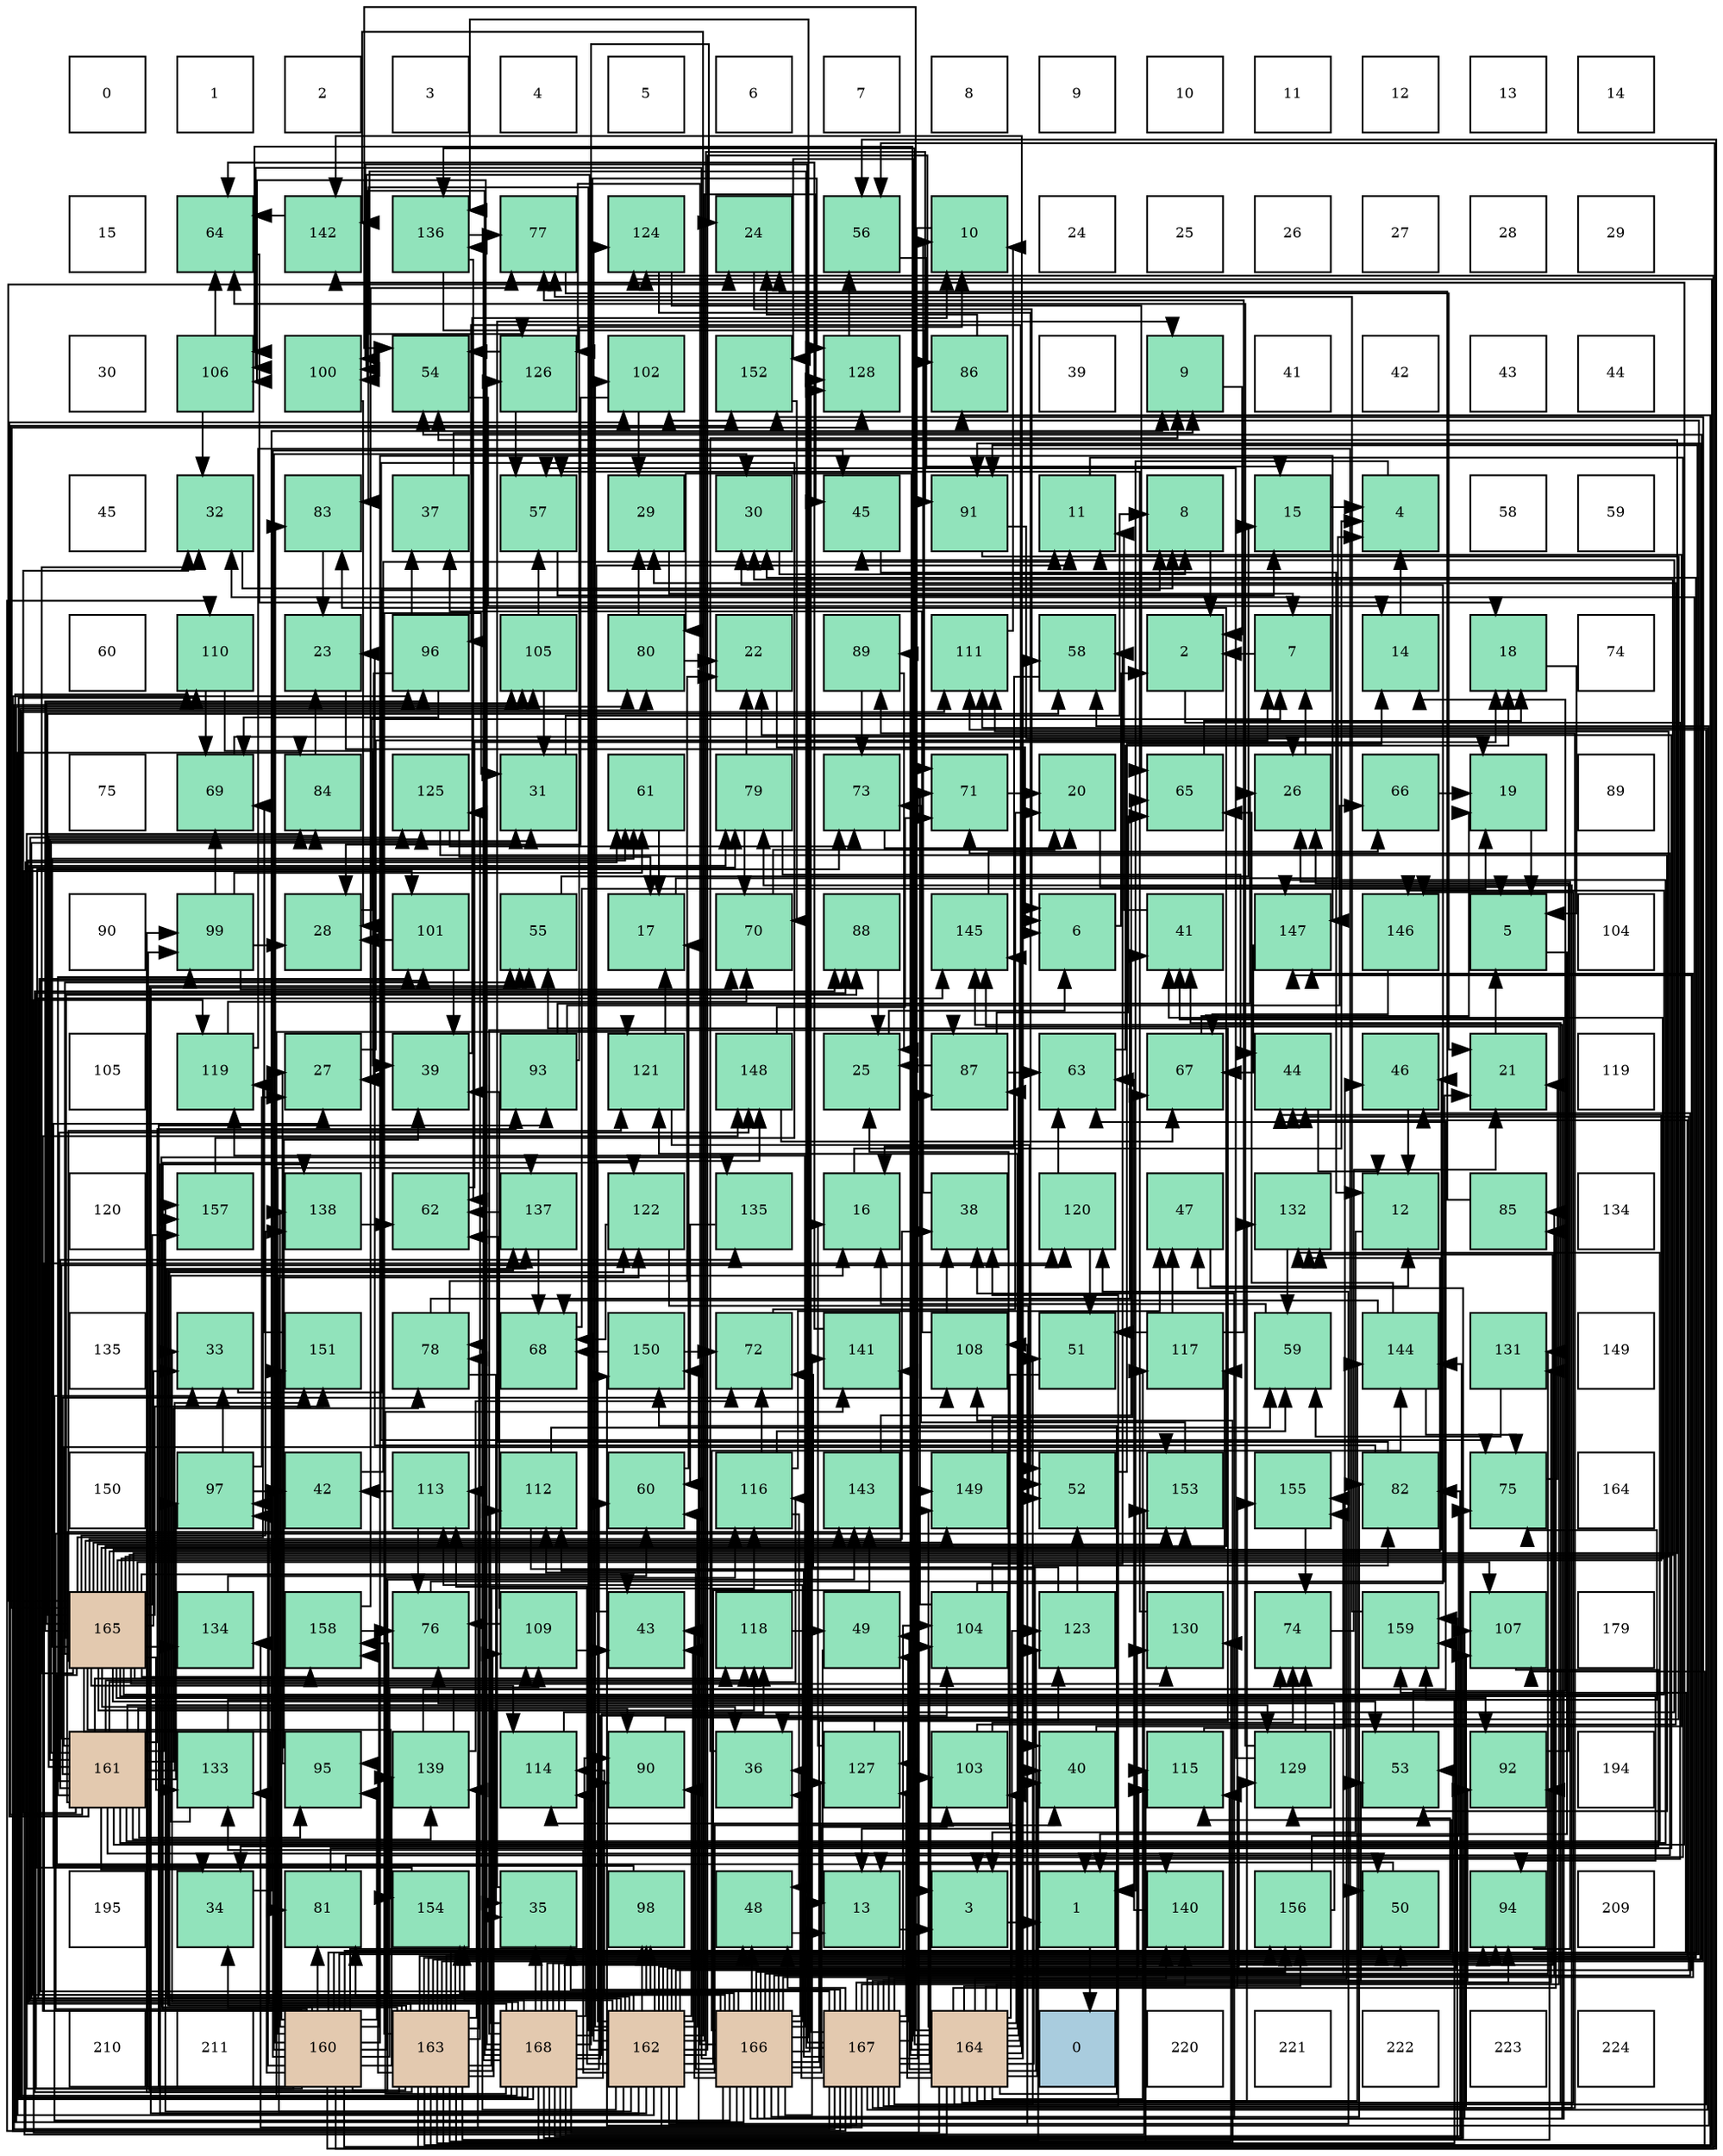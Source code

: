 digraph layout{
 rankdir=TB;
 splines=ortho;
 node [style=filled shape=square fixedsize=true width=0.6];
0[label="0", fontsize=8, fillcolor="#ffffff"];
1[label="1", fontsize=8, fillcolor="#ffffff"];
2[label="2", fontsize=8, fillcolor="#ffffff"];
3[label="3", fontsize=8, fillcolor="#ffffff"];
4[label="4", fontsize=8, fillcolor="#ffffff"];
5[label="5", fontsize=8, fillcolor="#ffffff"];
6[label="6", fontsize=8, fillcolor="#ffffff"];
7[label="7", fontsize=8, fillcolor="#ffffff"];
8[label="8", fontsize=8, fillcolor="#ffffff"];
9[label="9", fontsize=8, fillcolor="#ffffff"];
10[label="10", fontsize=8, fillcolor="#ffffff"];
11[label="11", fontsize=8, fillcolor="#ffffff"];
12[label="12", fontsize=8, fillcolor="#ffffff"];
13[label="13", fontsize=8, fillcolor="#ffffff"];
14[label="14", fontsize=8, fillcolor="#ffffff"];
15[label="15", fontsize=8, fillcolor="#ffffff"];
16[label="64", fontsize=8, fillcolor="#91e3bb"];
17[label="142", fontsize=8, fillcolor="#91e3bb"];
18[label="136", fontsize=8, fillcolor="#91e3bb"];
19[label="77", fontsize=8, fillcolor="#91e3bb"];
20[label="124", fontsize=8, fillcolor="#91e3bb"];
21[label="24", fontsize=8, fillcolor="#91e3bb"];
22[label="56", fontsize=8, fillcolor="#91e3bb"];
23[label="10", fontsize=8, fillcolor="#91e3bb"];
24[label="24", fontsize=8, fillcolor="#ffffff"];
25[label="25", fontsize=8, fillcolor="#ffffff"];
26[label="26", fontsize=8, fillcolor="#ffffff"];
27[label="27", fontsize=8, fillcolor="#ffffff"];
28[label="28", fontsize=8, fillcolor="#ffffff"];
29[label="29", fontsize=8, fillcolor="#ffffff"];
30[label="30", fontsize=8, fillcolor="#ffffff"];
31[label="106", fontsize=8, fillcolor="#91e3bb"];
32[label="100", fontsize=8, fillcolor="#91e3bb"];
33[label="54", fontsize=8, fillcolor="#91e3bb"];
34[label="126", fontsize=8, fillcolor="#91e3bb"];
35[label="102", fontsize=8, fillcolor="#91e3bb"];
36[label="152", fontsize=8, fillcolor="#91e3bb"];
37[label="128", fontsize=8, fillcolor="#91e3bb"];
38[label="86", fontsize=8, fillcolor="#91e3bb"];
39[label="39", fontsize=8, fillcolor="#ffffff"];
40[label="9", fontsize=8, fillcolor="#91e3bb"];
41[label="41", fontsize=8, fillcolor="#ffffff"];
42[label="42", fontsize=8, fillcolor="#ffffff"];
43[label="43", fontsize=8, fillcolor="#ffffff"];
44[label="44", fontsize=8, fillcolor="#ffffff"];
45[label="45", fontsize=8, fillcolor="#ffffff"];
46[label="32", fontsize=8, fillcolor="#91e3bb"];
47[label="83", fontsize=8, fillcolor="#91e3bb"];
48[label="37", fontsize=8, fillcolor="#91e3bb"];
49[label="57", fontsize=8, fillcolor="#91e3bb"];
50[label="29", fontsize=8, fillcolor="#91e3bb"];
51[label="30", fontsize=8, fillcolor="#91e3bb"];
52[label="45", fontsize=8, fillcolor="#91e3bb"];
53[label="91", fontsize=8, fillcolor="#91e3bb"];
54[label="11", fontsize=8, fillcolor="#91e3bb"];
55[label="8", fontsize=8, fillcolor="#91e3bb"];
56[label="15", fontsize=8, fillcolor="#91e3bb"];
57[label="4", fontsize=8, fillcolor="#91e3bb"];
58[label="58", fontsize=8, fillcolor="#ffffff"];
59[label="59", fontsize=8, fillcolor="#ffffff"];
60[label="60", fontsize=8, fillcolor="#ffffff"];
61[label="110", fontsize=8, fillcolor="#91e3bb"];
62[label="23", fontsize=8, fillcolor="#91e3bb"];
63[label="96", fontsize=8, fillcolor="#91e3bb"];
64[label="105", fontsize=8, fillcolor="#91e3bb"];
65[label="80", fontsize=8, fillcolor="#91e3bb"];
66[label="22", fontsize=8, fillcolor="#91e3bb"];
67[label="89", fontsize=8, fillcolor="#91e3bb"];
68[label="111", fontsize=8, fillcolor="#91e3bb"];
69[label="58", fontsize=8, fillcolor="#91e3bb"];
70[label="2", fontsize=8, fillcolor="#91e3bb"];
71[label="7", fontsize=8, fillcolor="#91e3bb"];
72[label="14", fontsize=8, fillcolor="#91e3bb"];
73[label="18", fontsize=8, fillcolor="#91e3bb"];
74[label="74", fontsize=8, fillcolor="#ffffff"];
75[label="75", fontsize=8, fillcolor="#ffffff"];
76[label="69", fontsize=8, fillcolor="#91e3bb"];
77[label="84", fontsize=8, fillcolor="#91e3bb"];
78[label="125", fontsize=8, fillcolor="#91e3bb"];
79[label="31", fontsize=8, fillcolor="#91e3bb"];
80[label="61", fontsize=8, fillcolor="#91e3bb"];
81[label="79", fontsize=8, fillcolor="#91e3bb"];
82[label="73", fontsize=8, fillcolor="#91e3bb"];
83[label="71", fontsize=8, fillcolor="#91e3bb"];
84[label="20", fontsize=8, fillcolor="#91e3bb"];
85[label="65", fontsize=8, fillcolor="#91e3bb"];
86[label="26", fontsize=8, fillcolor="#91e3bb"];
87[label="66", fontsize=8, fillcolor="#91e3bb"];
88[label="19", fontsize=8, fillcolor="#91e3bb"];
89[label="89", fontsize=8, fillcolor="#ffffff"];
90[label="90", fontsize=8, fillcolor="#ffffff"];
91[label="99", fontsize=8, fillcolor="#91e3bb"];
92[label="28", fontsize=8, fillcolor="#91e3bb"];
93[label="101", fontsize=8, fillcolor="#91e3bb"];
94[label="55", fontsize=8, fillcolor="#91e3bb"];
95[label="17", fontsize=8, fillcolor="#91e3bb"];
96[label="70", fontsize=8, fillcolor="#91e3bb"];
97[label="88", fontsize=8, fillcolor="#91e3bb"];
98[label="145", fontsize=8, fillcolor="#91e3bb"];
99[label="6", fontsize=8, fillcolor="#91e3bb"];
100[label="41", fontsize=8, fillcolor="#91e3bb"];
101[label="147", fontsize=8, fillcolor="#91e3bb"];
102[label="146", fontsize=8, fillcolor="#91e3bb"];
103[label="5", fontsize=8, fillcolor="#91e3bb"];
104[label="104", fontsize=8, fillcolor="#ffffff"];
105[label="105", fontsize=8, fillcolor="#ffffff"];
106[label="119", fontsize=8, fillcolor="#91e3bb"];
107[label="27", fontsize=8, fillcolor="#91e3bb"];
108[label="39", fontsize=8, fillcolor="#91e3bb"];
109[label="93", fontsize=8, fillcolor="#91e3bb"];
110[label="121", fontsize=8, fillcolor="#91e3bb"];
111[label="148", fontsize=8, fillcolor="#91e3bb"];
112[label="25", fontsize=8, fillcolor="#91e3bb"];
113[label="87", fontsize=8, fillcolor="#91e3bb"];
114[label="63", fontsize=8, fillcolor="#91e3bb"];
115[label="67", fontsize=8, fillcolor="#91e3bb"];
116[label="44", fontsize=8, fillcolor="#91e3bb"];
117[label="46", fontsize=8, fillcolor="#91e3bb"];
118[label="21", fontsize=8, fillcolor="#91e3bb"];
119[label="119", fontsize=8, fillcolor="#ffffff"];
120[label="120", fontsize=8, fillcolor="#ffffff"];
121[label="157", fontsize=8, fillcolor="#91e3bb"];
122[label="138", fontsize=8, fillcolor="#91e3bb"];
123[label="62", fontsize=8, fillcolor="#91e3bb"];
124[label="137", fontsize=8, fillcolor="#91e3bb"];
125[label="122", fontsize=8, fillcolor="#91e3bb"];
126[label="135", fontsize=8, fillcolor="#91e3bb"];
127[label="16", fontsize=8, fillcolor="#91e3bb"];
128[label="38", fontsize=8, fillcolor="#91e3bb"];
129[label="120", fontsize=8, fillcolor="#91e3bb"];
130[label="47", fontsize=8, fillcolor="#91e3bb"];
131[label="132", fontsize=8, fillcolor="#91e3bb"];
132[label="12", fontsize=8, fillcolor="#91e3bb"];
133[label="85", fontsize=8, fillcolor="#91e3bb"];
134[label="134", fontsize=8, fillcolor="#ffffff"];
135[label="135", fontsize=8, fillcolor="#ffffff"];
136[label="33", fontsize=8, fillcolor="#91e3bb"];
137[label="151", fontsize=8, fillcolor="#91e3bb"];
138[label="78", fontsize=8, fillcolor="#91e3bb"];
139[label="68", fontsize=8, fillcolor="#91e3bb"];
140[label="150", fontsize=8, fillcolor="#91e3bb"];
141[label="72", fontsize=8, fillcolor="#91e3bb"];
142[label="141", fontsize=8, fillcolor="#91e3bb"];
143[label="108", fontsize=8, fillcolor="#91e3bb"];
144[label="51", fontsize=8, fillcolor="#91e3bb"];
145[label="117", fontsize=8, fillcolor="#91e3bb"];
146[label="59", fontsize=8, fillcolor="#91e3bb"];
147[label="144", fontsize=8, fillcolor="#91e3bb"];
148[label="131", fontsize=8, fillcolor="#91e3bb"];
149[label="149", fontsize=8, fillcolor="#ffffff"];
150[label="150", fontsize=8, fillcolor="#ffffff"];
151[label="97", fontsize=8, fillcolor="#91e3bb"];
152[label="42", fontsize=8, fillcolor="#91e3bb"];
153[label="113", fontsize=8, fillcolor="#91e3bb"];
154[label="112", fontsize=8, fillcolor="#91e3bb"];
155[label="60", fontsize=8, fillcolor="#91e3bb"];
156[label="116", fontsize=8, fillcolor="#91e3bb"];
157[label="143", fontsize=8, fillcolor="#91e3bb"];
158[label="149", fontsize=8, fillcolor="#91e3bb"];
159[label="52", fontsize=8, fillcolor="#91e3bb"];
160[label="153", fontsize=8, fillcolor="#91e3bb"];
161[label="155", fontsize=8, fillcolor="#91e3bb"];
162[label="82", fontsize=8, fillcolor="#91e3bb"];
163[label="75", fontsize=8, fillcolor="#91e3bb"];
164[label="164", fontsize=8, fillcolor="#ffffff"];
165[label="165", fontsize=8, fillcolor="#e3c9af"];
166[label="134", fontsize=8, fillcolor="#91e3bb"];
167[label="158", fontsize=8, fillcolor="#91e3bb"];
168[label="76", fontsize=8, fillcolor="#91e3bb"];
169[label="109", fontsize=8, fillcolor="#91e3bb"];
170[label="43", fontsize=8, fillcolor="#91e3bb"];
171[label="118", fontsize=8, fillcolor="#91e3bb"];
172[label="49", fontsize=8, fillcolor="#91e3bb"];
173[label="104", fontsize=8, fillcolor="#91e3bb"];
174[label="123", fontsize=8, fillcolor="#91e3bb"];
175[label="130", fontsize=8, fillcolor="#91e3bb"];
176[label="74", fontsize=8, fillcolor="#91e3bb"];
177[label="159", fontsize=8, fillcolor="#91e3bb"];
178[label="107", fontsize=8, fillcolor="#91e3bb"];
179[label="179", fontsize=8, fillcolor="#ffffff"];
180[label="161", fontsize=8, fillcolor="#e3c9af"];
181[label="133", fontsize=8, fillcolor="#91e3bb"];
182[label="95", fontsize=8, fillcolor="#91e3bb"];
183[label="139", fontsize=8, fillcolor="#91e3bb"];
184[label="114", fontsize=8, fillcolor="#91e3bb"];
185[label="90", fontsize=8, fillcolor="#91e3bb"];
186[label="36", fontsize=8, fillcolor="#91e3bb"];
187[label="127", fontsize=8, fillcolor="#91e3bb"];
188[label="103", fontsize=8, fillcolor="#91e3bb"];
189[label="40", fontsize=8, fillcolor="#91e3bb"];
190[label="115", fontsize=8, fillcolor="#91e3bb"];
191[label="129", fontsize=8, fillcolor="#91e3bb"];
192[label="53", fontsize=8, fillcolor="#91e3bb"];
193[label="92", fontsize=8, fillcolor="#91e3bb"];
194[label="194", fontsize=8, fillcolor="#ffffff"];
195[label="195", fontsize=8, fillcolor="#ffffff"];
196[label="34", fontsize=8, fillcolor="#91e3bb"];
197[label="81", fontsize=8, fillcolor="#91e3bb"];
198[label="154", fontsize=8, fillcolor="#91e3bb"];
199[label="35", fontsize=8, fillcolor="#91e3bb"];
200[label="98", fontsize=8, fillcolor="#91e3bb"];
201[label="48", fontsize=8, fillcolor="#91e3bb"];
202[label="13", fontsize=8, fillcolor="#91e3bb"];
203[label="3", fontsize=8, fillcolor="#91e3bb"];
204[label="1", fontsize=8, fillcolor="#91e3bb"];
205[label="140", fontsize=8, fillcolor="#91e3bb"];
206[label="156", fontsize=8, fillcolor="#91e3bb"];
207[label="50", fontsize=8, fillcolor="#91e3bb"];
208[label="94", fontsize=8, fillcolor="#91e3bb"];
209[label="209", fontsize=8, fillcolor="#ffffff"];
210[label="210", fontsize=8, fillcolor="#ffffff"];
211[label="211", fontsize=8, fillcolor="#ffffff"];
212[label="160", fontsize=8, fillcolor="#e3c9af"];
213[label="163", fontsize=8, fillcolor="#e3c9af"];
214[label="168", fontsize=8, fillcolor="#e3c9af"];
215[label="162", fontsize=8, fillcolor="#e3c9af"];
216[label="166", fontsize=8, fillcolor="#e3c9af"];
217[label="167", fontsize=8, fillcolor="#e3c9af"];
218[label="164", fontsize=8, fillcolor="#e3c9af"];
219[label="0", fontsize=8, fillcolor="#a9ccde"];
220[label="220", fontsize=8, fillcolor="#ffffff"];
221[label="221", fontsize=8, fillcolor="#ffffff"];
222[label="222", fontsize=8, fillcolor="#ffffff"];
223[label="223", fontsize=8, fillcolor="#ffffff"];
224[label="224", fontsize=8, fillcolor="#ffffff"];
edge [constraint=false, style=vis];204 -> 219;
70 -> 204;
203 -> 204;
57 -> 204;
103 -> 204;
99 -> 70;
71 -> 70;
55 -> 70;
40 -> 70;
23 -> 203;
54 -> 203;
132 -> 203;
202 -> 203;
72 -> 57;
56 -> 57;
127 -> 57;
95 -> 57;
73 -> 103;
88 -> 103;
84 -> 103;
118 -> 103;
66 -> 99;
62 -> 99;
21 -> 99;
112 -> 99;
86 -> 71;
107 -> 71;
92 -> 71;
50 -> 71;
51 -> 55;
79 -> 55;
46 -> 55;
136 -> 55;
196 -> 40;
199 -> 40;
186 -> 40;
48 -> 40;
128 -> 23;
108 -> 23;
189 -> 54;
100 -> 54;
152 -> 54;
170 -> 54;
116 -> 132;
52 -> 132;
117 -> 132;
130 -> 132;
201 -> 202;
172 -> 202;
207 -> 202;
144 -> 202;
159 -> 72;
192 -> 72;
33 -> 72;
94 -> 56;
22 -> 56;
49 -> 56;
69 -> 127;
146 -> 127;
155 -> 95;
80 -> 95;
123 -> 73;
114 -> 73;
16 -> 73;
85 -> 73;
87 -> 88;
115 -> 88;
139 -> 88;
76 -> 88;
96 -> 84;
83 -> 84;
141 -> 84;
82 -> 84;
176 -> 118;
163 -> 118;
168 -> 118;
19 -> 118;
138 -> 66;
138 -> 199;
138 -> 100;
81 -> 66;
81 -> 116;
81 -> 96;
65 -> 66;
65 -> 50;
197 -> 66;
197 -> 83;
162 -> 62;
162 -> 123;
47 -> 62;
77 -> 62;
133 -> 21;
38 -> 21;
113 -> 112;
113 -> 114;
113 -> 85;
97 -> 112;
67 -> 112;
67 -> 82;
185 -> 112;
53 -> 86;
53 -> 186;
193 -> 86;
109 -> 23;
109 -> 86;
109 -> 87;
208 -> 86;
182 -> 107;
182 -> 108;
63 -> 107;
63 -> 48;
63 -> 76;
151 -> 107;
151 -> 136;
151 -> 152;
200 -> 107;
91 -> 92;
91 -> 80;
91 -> 76;
91 -> 96;
32 -> 92;
93 -> 92;
93 -> 108;
35 -> 92;
35 -> 50;
188 -> 50;
188 -> 176;
173 -> 51;
173 -> 69;
173 -> 83;
64 -> 79;
64 -> 49;
31 -> 46;
31 -> 16;
178 -> 196;
143 -> 48;
143 -> 128;
169 -> 108;
169 -> 170;
169 -> 168;
61 -> 108;
61 -> 76;
68 -> 23;
154 -> 189;
154 -> 146;
153 -> 152;
153 -> 168;
184 -> 52;
190 -> 117;
156 -> 130;
156 -> 201;
156 -> 146;
156 -> 141;
145 -> 130;
145 -> 144;
145 -> 19;
171 -> 172;
106 -> 207;
106 -> 96;
129 -> 144;
129 -> 114;
110 -> 95;
110 -> 159;
125 -> 159;
125 -> 139;
174 -> 159;
174 -> 141;
20 -> 159;
20 -> 85;
78 -> 95;
78 -> 192;
78 -> 82;
34 -> 33;
34 -> 49;
187 -> 127;
187 -> 94;
37 -> 22;
191 -> 49;
191 -> 16;
191 -> 176;
175 -> 49;
148 -> 146;
131 -> 146;
181 -> 127;
181 -> 163;
166 -> 155;
126 -> 155;
18 -> 123;
18 -> 83;
18 -> 19;
124 -> 123;
124 -> 139;
122 -> 123;
183 -> 114;
183 -> 141;
183 -> 176;
205 -> 114;
142 -> 16;
17 -> 16;
157 -> 85;
147 -> 85;
147 -> 139;
147 -> 163;
98 -> 87;
102 -> 115;
101 -> 115;
111 -> 115;
111 -> 83;
158 -> 115;
140 -> 139;
140 -> 141;
137 -> 76;
36 -> 96;
160 -> 82;
198 -> 82;
161 -> 176;
206 -> 163;
206 -> 168;
121 -> 163;
167 -> 168;
167 -> 19;
177 -> 19;
212 -> 51;
212 -> 196;
212 -> 52;
212 -> 22;
212 -> 197;
212 -> 47;
212 -> 77;
212 -> 38;
212 -> 97;
212 -> 185;
212 -> 53;
212 -> 109;
212 -> 182;
212 -> 151;
212 -> 91;
212 -> 35;
212 -> 169;
212 -> 190;
212 -> 156;
212 -> 129;
212 -> 125;
212 -> 20;
212 -> 181;
212 -> 124;
212 -> 122;
212 -> 183;
212 -> 157;
212 -> 101;
212 -> 111;
212 -> 137;
212 -> 160;
212 -> 167;
212 -> 177;
180 -> 79;
180 -> 46;
180 -> 196;
180 -> 207;
180 -> 138;
180 -> 77;
180 -> 185;
180 -> 109;
180 -> 182;
180 -> 151;
180 -> 91;
180 -> 35;
180 -> 143;
180 -> 169;
180 -> 156;
180 -> 171;
180 -> 129;
180 -> 78;
180 -> 191;
180 -> 131;
180 -> 126;
180 -> 183;
180 -> 17;
180 -> 157;
180 -> 101;
180 -> 111;
180 -> 137;
180 -> 36;
180 -> 160;
180 -> 121;
215 -> 79;
215 -> 189;
215 -> 170;
215 -> 116;
215 -> 52;
215 -> 201;
215 -> 207;
215 -> 94;
215 -> 69;
215 -> 155;
215 -> 138;
215 -> 197;
215 -> 47;
215 -> 77;
215 -> 38;
215 -> 185;
215 -> 53;
215 -> 200;
215 -> 32;
215 -> 35;
215 -> 143;
215 -> 153;
215 -> 190;
215 -> 129;
215 -> 125;
215 -> 20;
215 -> 78;
215 -> 191;
215 -> 181;
215 -> 124;
215 -> 122;
215 -> 17;
215 -> 157;
215 -> 98;
215 -> 101;
215 -> 111;
215 -> 121;
215 -> 167;
215 -> 177;
213 -> 51;
213 -> 79;
213 -> 46;
213 -> 189;
213 -> 116;
213 -> 207;
213 -> 33;
213 -> 94;
213 -> 22;
213 -> 138;
213 -> 97;
213 -> 53;
213 -> 208;
213 -> 182;
213 -> 151;
213 -> 91;
213 -> 178;
213 -> 143;
213 -> 169;
213 -> 190;
213 -> 156;
213 -> 171;
213 -> 125;
213 -> 20;
213 -> 78;
213 -> 191;
213 -> 175;
213 -> 126;
213 -> 124;
213 -> 183;
213 -> 36;
213 -> 177;
218 -> 189;
218 -> 100;
218 -> 172;
218 -> 33;
218 -> 69;
218 -> 65;
218 -> 162;
218 -> 133;
218 -> 113;
218 -> 67;
218 -> 63;
218 -> 93;
218 -> 188;
218 -> 68;
218 -> 184;
218 -> 145;
218 -> 106;
218 -> 110;
218 -> 174;
218 -> 187;
218 -> 175;
218 -> 131;
218 -> 18;
218 -> 205;
218 -> 17;
218 -> 147;
218 -> 98;
218 -> 102;
218 -> 158;
218 -> 140;
218 -> 36;
218 -> 161;
218 -> 206;
165 -> 21;
165 -> 51;
165 -> 46;
165 -> 136;
165 -> 199;
165 -> 186;
165 -> 128;
165 -> 100;
165 -> 170;
165 -> 116;
165 -> 117;
165 -> 192;
165 -> 33;
165 -> 94;
165 -> 69;
165 -> 80;
165 -> 197;
165 -> 47;
165 -> 97;
165 -> 193;
165 -> 208;
165 -> 63;
165 -> 64;
165 -> 178;
165 -> 68;
165 -> 184;
165 -> 145;
165 -> 171;
165 -> 106;
165 -> 110;
165 -> 37;
165 -> 175;
165 -> 131;
165 -> 181;
165 -> 166;
165 -> 122;
165 -> 205;
165 -> 142;
165 -> 102;
165 -> 158;
165 -> 137;
165 -> 160;
165 -> 198;
165 -> 121;
165 -> 167;
216 -> 136;
216 -> 186;
216 -> 128;
216 -> 100;
216 -> 170;
216 -> 117;
216 -> 201;
216 -> 81;
216 -> 65;
216 -> 162;
216 -> 133;
216 -> 200;
216 -> 93;
216 -> 188;
216 -> 173;
216 -> 31;
216 -> 178;
216 -> 61;
216 -> 154;
216 -> 153;
216 -> 184;
216 -> 106;
216 -> 174;
216 -> 34;
216 -> 187;
216 -> 37;
216 -> 148;
216 -> 18;
216 -> 142;
216 -> 147;
216 -> 98;
216 -> 101;
216 -> 140;
216 -> 198;
216 -> 161;
216 -> 206;
217 -> 199;
217 -> 186;
217 -> 128;
217 -> 201;
217 -> 172;
217 -> 144;
217 -> 192;
217 -> 80;
217 -> 81;
217 -> 113;
217 -> 67;
217 -> 193;
217 -> 208;
217 -> 63;
217 -> 200;
217 -> 32;
217 -> 93;
217 -> 188;
217 -> 173;
217 -> 64;
217 -> 31;
217 -> 178;
217 -> 61;
217 -> 68;
217 -> 154;
217 -> 153;
217 -> 174;
217 -> 34;
217 -> 187;
217 -> 37;
217 -> 148;
217 -> 166;
217 -> 205;
217 -> 98;
217 -> 140;
217 -> 161;
214 -> 21;
214 -> 136;
214 -> 199;
214 -> 130;
214 -> 192;
214 -> 155;
214 -> 80;
214 -> 81;
214 -> 65;
214 -> 162;
214 -> 113;
214 -> 185;
214 -> 193;
214 -> 208;
214 -> 32;
214 -> 173;
214 -> 64;
214 -> 31;
214 -> 61;
214 -> 68;
214 -> 154;
214 -> 184;
214 -> 190;
214 -> 171;
214 -> 110;
214 -> 34;
214 -> 37;
214 -> 131;
214 -> 18;
214 -> 142;
214 -> 147;
214 -> 158;
214 -> 160;
214 -> 198;
214 -> 206;
214 -> 177;
edge [constraint=true, style=invis];
0 -> 15 -> 30 -> 45 -> 60 -> 75 -> 90 -> 105 -> 120 -> 135 -> 150 -> 165 -> 180 -> 195 -> 210;
1 -> 16 -> 31 -> 46 -> 61 -> 76 -> 91 -> 106 -> 121 -> 136 -> 151 -> 166 -> 181 -> 196 -> 211;
2 -> 17 -> 32 -> 47 -> 62 -> 77 -> 92 -> 107 -> 122 -> 137 -> 152 -> 167 -> 182 -> 197 -> 212;
3 -> 18 -> 33 -> 48 -> 63 -> 78 -> 93 -> 108 -> 123 -> 138 -> 153 -> 168 -> 183 -> 198 -> 213;
4 -> 19 -> 34 -> 49 -> 64 -> 79 -> 94 -> 109 -> 124 -> 139 -> 154 -> 169 -> 184 -> 199 -> 214;
5 -> 20 -> 35 -> 50 -> 65 -> 80 -> 95 -> 110 -> 125 -> 140 -> 155 -> 170 -> 185 -> 200 -> 215;
6 -> 21 -> 36 -> 51 -> 66 -> 81 -> 96 -> 111 -> 126 -> 141 -> 156 -> 171 -> 186 -> 201 -> 216;
7 -> 22 -> 37 -> 52 -> 67 -> 82 -> 97 -> 112 -> 127 -> 142 -> 157 -> 172 -> 187 -> 202 -> 217;
8 -> 23 -> 38 -> 53 -> 68 -> 83 -> 98 -> 113 -> 128 -> 143 -> 158 -> 173 -> 188 -> 203 -> 218;
9 -> 24 -> 39 -> 54 -> 69 -> 84 -> 99 -> 114 -> 129 -> 144 -> 159 -> 174 -> 189 -> 204 -> 219;
10 -> 25 -> 40 -> 55 -> 70 -> 85 -> 100 -> 115 -> 130 -> 145 -> 160 -> 175 -> 190 -> 205 -> 220;
11 -> 26 -> 41 -> 56 -> 71 -> 86 -> 101 -> 116 -> 131 -> 146 -> 161 -> 176 -> 191 -> 206 -> 221;
12 -> 27 -> 42 -> 57 -> 72 -> 87 -> 102 -> 117 -> 132 -> 147 -> 162 -> 177 -> 192 -> 207 -> 222;
13 -> 28 -> 43 -> 58 -> 73 -> 88 -> 103 -> 118 -> 133 -> 148 -> 163 -> 178 -> 193 -> 208 -> 223;
14 -> 29 -> 44 -> 59 -> 74 -> 89 -> 104 -> 119 -> 134 -> 149 -> 164 -> 179 -> 194 -> 209 -> 224;
rank = same {0 -> 1 -> 2 -> 3 -> 4 -> 5 -> 6 -> 7 -> 8 -> 9 -> 10 -> 11 -> 12 -> 13 -> 14};
rank = same {15 -> 16 -> 17 -> 18 -> 19 -> 20 -> 21 -> 22 -> 23 -> 24 -> 25 -> 26 -> 27 -> 28 -> 29};
rank = same {30 -> 31 -> 32 -> 33 -> 34 -> 35 -> 36 -> 37 -> 38 -> 39 -> 40 -> 41 -> 42 -> 43 -> 44};
rank = same {45 -> 46 -> 47 -> 48 -> 49 -> 50 -> 51 -> 52 -> 53 -> 54 -> 55 -> 56 -> 57 -> 58 -> 59};
rank = same {60 -> 61 -> 62 -> 63 -> 64 -> 65 -> 66 -> 67 -> 68 -> 69 -> 70 -> 71 -> 72 -> 73 -> 74};
rank = same {75 -> 76 -> 77 -> 78 -> 79 -> 80 -> 81 -> 82 -> 83 -> 84 -> 85 -> 86 -> 87 -> 88 -> 89};
rank = same {90 -> 91 -> 92 -> 93 -> 94 -> 95 -> 96 -> 97 -> 98 -> 99 -> 100 -> 101 -> 102 -> 103 -> 104};
rank = same {105 -> 106 -> 107 -> 108 -> 109 -> 110 -> 111 -> 112 -> 113 -> 114 -> 115 -> 116 -> 117 -> 118 -> 119};
rank = same {120 -> 121 -> 122 -> 123 -> 124 -> 125 -> 126 -> 127 -> 128 -> 129 -> 130 -> 131 -> 132 -> 133 -> 134};
rank = same {135 -> 136 -> 137 -> 138 -> 139 -> 140 -> 141 -> 142 -> 143 -> 144 -> 145 -> 146 -> 147 -> 148 -> 149};
rank = same {150 -> 151 -> 152 -> 153 -> 154 -> 155 -> 156 -> 157 -> 158 -> 159 -> 160 -> 161 -> 162 -> 163 -> 164};
rank = same {165 -> 166 -> 167 -> 168 -> 169 -> 170 -> 171 -> 172 -> 173 -> 174 -> 175 -> 176 -> 177 -> 178 -> 179};
rank = same {180 -> 181 -> 182 -> 183 -> 184 -> 185 -> 186 -> 187 -> 188 -> 189 -> 190 -> 191 -> 192 -> 193 -> 194};
rank = same {195 -> 196 -> 197 -> 198 -> 199 -> 200 -> 201 -> 202 -> 203 -> 204 -> 205 -> 206 -> 207 -> 208 -> 209};
rank = same {210 -> 211 -> 212 -> 213 -> 214 -> 215 -> 216 -> 217 -> 218 -> 219 -> 220 -> 221 -> 222 -> 223 -> 224};
}